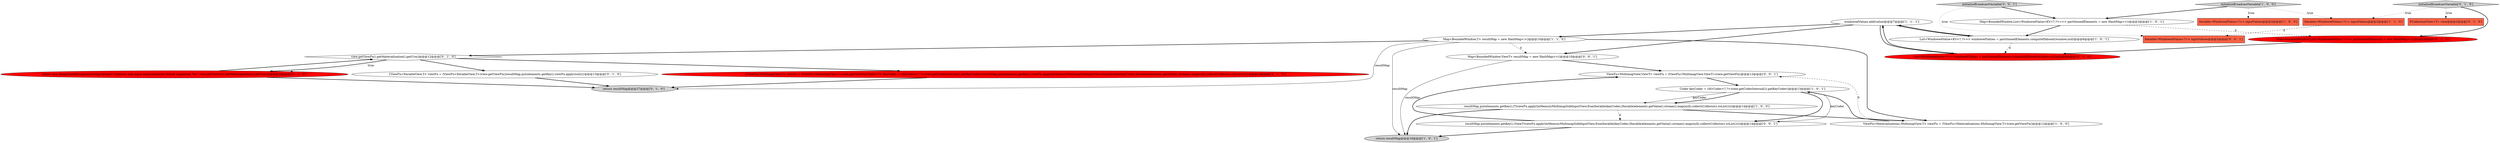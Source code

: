 digraph {
4 [style = filled, label = "return resultMap@@@16@@@['1', '0', '1']", fillcolor = lightgray, shape = ellipse image = "AAA0AAABBB1BBB"];
2 [style = filled, label = "Iterable<WindowedValue<?>> inputValues@@@2@@@['1', '0', '0']", fillcolor = tomato, shape = box image = "AAA0AAABBB1BBB"];
3 [style = filled, label = "List<WindowedValue<KV<?,?>>> windowedValues = partitionedElements.computeIfAbsent(window,null)@@@6@@@['1', '0', '1']", fillcolor = white, shape = ellipse image = "AAA0AAABBB1BBB"];
19 [style = filled, label = "view.getViewFn().getMaterialization().getUrn()@@@12@@@['0', '1', '0']", fillcolor = white, shape = diamond image = "AAA0AAABBB2BBB"];
9 [style = filled, label = "Iterable<WindowedValue<?>> inputValues@@@2@@@['1', '1', '0']", fillcolor = tomato, shape = box image = "AAA0AAABBB1BBB"];
24 [style = filled, label = "initializeBroadcastVariable['0', '0', '1']", fillcolor = lightgray, shape = diamond image = "AAA0AAABBB3BBB"];
23 [style = filled, label = "Map<BoundedWindow,ViewT> resultMap = new HashMap<>()@@@10@@@['0', '0', '1']", fillcolor = white, shape = ellipse image = "AAA0AAABBB3BBB"];
20 [style = filled, label = "ViewFn<MultimapView,ViewT> viewFn = (ViewFn<MultimapView,ViewT>)view.getViewFn()@@@12@@@['0', '0', '1']", fillcolor = white, shape = ellipse image = "AAA0AAABBB3BBB"];
17 [style = filled, label = "List<WindowedValue<?>> windowedValues = partitionedElements.computeIfAbsent(window,null)@@@6@@@['0', '1', '0']", fillcolor = red, shape = ellipse image = "AAA1AAABBB2BBB"];
15 [style = filled, label = "{ViewFn<IterableView,T> viewFn = (ViewFn<IterableView,T>)view.getViewFn()resultMap.put(elements.getKey(),viewFn.apply(null))}@@@13@@@['0', '1', '0']", fillcolor = white, shape = ellipse image = "AAA0AAABBB2BBB"];
10 [style = filled, label = "initializeBroadcastVariable['1', '0', '0']", fillcolor = lightgray, shape = diamond image = "AAA0AAABBB1BBB"];
8 [style = filled, label = "Map<BoundedWindow,T> resultMap = new HashMap<>()@@@10@@@['1', '1', '0']", fillcolor = white, shape = ellipse image = "AAA0AAABBB1BBB"];
14 [style = filled, label = "{ViewFn<MultimapView,T> viewFn = (ViewFn<MultimapView,T>)view.getViewFn()Coder<?> keyCoder = ((KvCoder<?,?>)view.getCoderInternal()).getKeyCoder()resultMap.put(elements.getKey(),viewFn.apply(InMemoryMultimapSideInputView.fromIterable(keyCoder,(Iterable)elements.getValue().stream().map(null).collect(Collectors.toList()))))}@@@18@@@['0', '1', '0']", fillcolor = red, shape = ellipse image = "AAA1AAABBB2BBB"];
7 [style = filled, label = "ViewFn<Materializations.MultimapView,T> viewFn = (ViewFn<Materializations.MultimapView,T>)view.getViewFn()@@@12@@@['1', '0', '0']", fillcolor = white, shape = ellipse image = "AAA0AAABBB1BBB"];
11 [style = filled, label = "PCollectionView<T> view@@@2@@@['0', '1', '0']", fillcolor = tomato, shape = box image = "AAA0AAABBB2BBB"];
12 [style = filled, label = "throw new IllegalStateException(String.format(\"Unknown side input materialization format requested '%s'\",view.getViewFn().getMaterialization().getUrn()))@@@24@@@['0', '1', '0']", fillcolor = red, shape = ellipse image = "AAA1AAABBB2BBB"];
0 [style = filled, label = "Coder keyCoder = ((KvCoder<?,?>)view.getCoderInternal()).getKeyCoder()@@@13@@@['1', '0', '1']", fillcolor = white, shape = ellipse image = "AAA0AAABBB1BBB"];
1 [style = filled, label = "windowedValues.add(value)@@@7@@@['1', '1', '1']", fillcolor = white, shape = ellipse image = "AAA0AAABBB1BBB"];
22 [style = filled, label = "Iterable<WindowedValue<?>> inputValues@@@2@@@['0', '0', '1']", fillcolor = tomato, shape = box image = "AAA0AAABBB3BBB"];
16 [style = filled, label = "Map<BoundedWindow,List<WindowedValue<?>>> partitionedElements = new HashMap<>()@@@3@@@['0', '1', '0']", fillcolor = red, shape = ellipse image = "AAA1AAABBB2BBB"];
18 [style = filled, label = "initializeBroadcastVariable['0', '1', '0']", fillcolor = lightgray, shape = diamond image = "AAA0AAABBB2BBB"];
5 [style = filled, label = "Map<BoundedWindow,List<WindowedValue<KV<?,?>>>> partitionedElements = new HashMap<>()@@@3@@@['1', '0', '1']", fillcolor = white, shape = ellipse image = "AAA0AAABBB1BBB"];
6 [style = filled, label = "resultMap.put(elements.getKey(),(T)viewFn.apply(InMemoryMultimapSideInputView.fromIterable(keyCoder,(Iterable)elements.getValue().stream().map(null).collect(Collectors.toList()))))@@@14@@@['1', '0', '0']", fillcolor = white, shape = ellipse image = "AAA0AAABBB1BBB"];
21 [style = filled, label = "resultMap.put(elements.getKey(),(ViewT)viewFn.apply(InMemoryMultimapSideInputView.fromIterable(keyCoder,(Iterable)elements.getValue().stream().map(null).collect(Collectors.toList()))))@@@14@@@['0', '0', '1']", fillcolor = white, shape = ellipse image = "AAA0AAABBB3BBB"];
13 [style = filled, label = "return resultMap@@@27@@@['0', '1', '0']", fillcolor = lightgray, shape = ellipse image = "AAA0AAABBB2BBB"];
5->3 [style = bold, label=""];
6->21 [style = dashed, label="0"];
23->20 [style = bold, label=""];
15->13 [style = bold, label=""];
0->6 [style = solid, label="keyCoder"];
3->17 [style = dashed, label="0"];
1->8 [style = bold, label=""];
17->1 [style = bold, label=""];
3->1 [style = bold, label=""];
19->12 [style = bold, label=""];
0->6 [style = bold, label=""];
8->19 [style = bold, label=""];
23->4 [style = solid, label="resultMap"];
20->0 [style = bold, label=""];
1->3 [style = bold, label=""];
0->21 [style = solid, label="keyCoder"];
19->12 [style = dotted, label="true"];
7->20 [style = dashed, label="0"];
9->22 [style = dashed, label="0"];
7->0 [style = bold, label=""];
0->21 [style = bold, label=""];
16->17 [style = bold, label=""];
10->9 [style = dotted, label="true"];
1->23 [style = bold, label=""];
8->7 [style = bold, label=""];
1->17 [style = bold, label=""];
24->5 [style = bold, label=""];
8->4 [style = solid, label="resultMap"];
5->16 [style = dashed, label="0"];
12->13 [style = bold, label=""];
6->4 [style = bold, label=""];
18->11 [style = dotted, label="true"];
21->20 [style = bold, label=""];
10->5 [style = bold, label=""];
19->14 [style = bold, label=""];
10->2 [style = dotted, label="true"];
24->22 [style = dotted, label="true"];
18->9 [style = dotted, label="true"];
8->13 [style = solid, label="resultMap"];
14->13 [style = bold, label=""];
19->15 [style = bold, label=""];
6->7 [style = bold, label=""];
12->19 [style = bold, label=""];
8->23 [style = dashed, label="0"];
21->4 [style = bold, label=""];
18->16 [style = bold, label=""];
}
